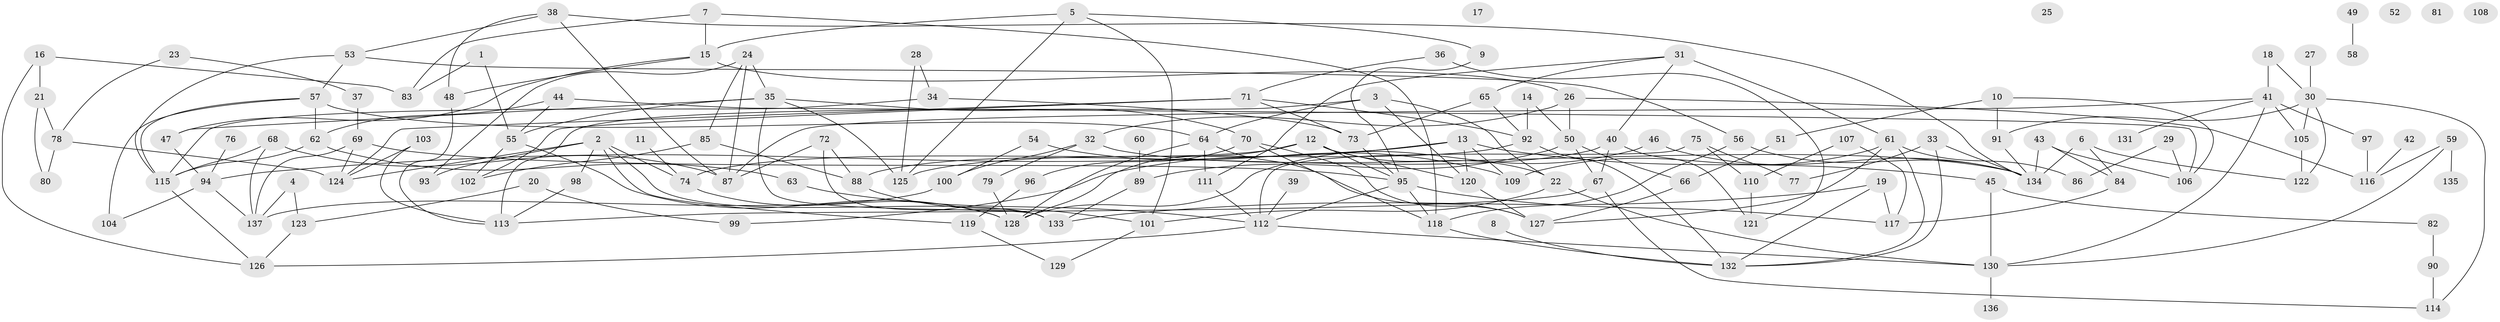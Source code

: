 // coarse degree distribution, {2: 0.16842105263157894, 6: 0.1368421052631579, 5: 0.08421052631578947, 3: 0.18947368421052632, 1: 0.09473684210526316, 4: 0.16842105263157894, 0: 0.06315789473684211, 7: 0.042105263157894736, 8: 0.031578947368421054, 12: 0.010526315789473684, 9: 0.010526315789473684}
// Generated by graph-tools (version 1.1) at 2025/23/03/03/25 07:23:27]
// undirected, 137 vertices, 220 edges
graph export_dot {
graph [start="1"]
  node [color=gray90,style=filled];
  1;
  2;
  3;
  4;
  5;
  6;
  7;
  8;
  9;
  10;
  11;
  12;
  13;
  14;
  15;
  16;
  17;
  18;
  19;
  20;
  21;
  22;
  23;
  24;
  25;
  26;
  27;
  28;
  29;
  30;
  31;
  32;
  33;
  34;
  35;
  36;
  37;
  38;
  39;
  40;
  41;
  42;
  43;
  44;
  45;
  46;
  47;
  48;
  49;
  50;
  51;
  52;
  53;
  54;
  55;
  56;
  57;
  58;
  59;
  60;
  61;
  62;
  63;
  64;
  65;
  66;
  67;
  68;
  69;
  70;
  71;
  72;
  73;
  74;
  75;
  76;
  77;
  78;
  79;
  80;
  81;
  82;
  83;
  84;
  85;
  86;
  87;
  88;
  89;
  90;
  91;
  92;
  93;
  94;
  95;
  96;
  97;
  98;
  99;
  100;
  101;
  102;
  103;
  104;
  105;
  106;
  107;
  108;
  109;
  110;
  111;
  112;
  113;
  114;
  115;
  116;
  117;
  118;
  119;
  120;
  121;
  122;
  123;
  124;
  125;
  126;
  127;
  128;
  129;
  130;
  131;
  132;
  133;
  134;
  135;
  136;
  137;
  1 -- 55;
  1 -- 83;
  2 -- 74;
  2 -- 93;
  2 -- 98;
  2 -- 119;
  2 -- 124;
  2 -- 133;
  3 -- 22;
  3 -- 64;
  3 -- 113;
  3 -- 120;
  4 -- 123;
  4 -- 137;
  5 -- 9;
  5 -- 15;
  5 -- 101;
  5 -- 125;
  6 -- 84;
  6 -- 122;
  6 -- 134;
  7 -- 15;
  7 -- 83;
  7 -- 118;
  8 -- 132;
  9 -- 95;
  10 -- 51;
  10 -- 91;
  10 -- 106;
  11 -- 74;
  12 -- 22;
  12 -- 74;
  12 -- 95;
  12 -- 120;
  12 -- 128;
  13 -- 45;
  13 -- 94;
  13 -- 99;
  13 -- 109;
  13 -- 120;
  14 -- 50;
  14 -- 92;
  15 -- 26;
  15 -- 47;
  15 -- 48;
  16 -- 21;
  16 -- 83;
  16 -- 126;
  18 -- 30;
  18 -- 41;
  19 -- 117;
  19 -- 132;
  19 -- 133;
  20 -- 99;
  20 -- 123;
  21 -- 78;
  21 -- 80;
  22 -- 101;
  22 -- 130;
  23 -- 37;
  23 -- 78;
  24 -- 35;
  24 -- 85;
  24 -- 87;
  24 -- 93;
  26 -- 32;
  26 -- 50;
  26 -- 116;
  27 -- 30;
  28 -- 34;
  28 -- 125;
  29 -- 86;
  29 -- 106;
  30 -- 91;
  30 -- 105;
  30 -- 114;
  30 -- 122;
  31 -- 40;
  31 -- 61;
  31 -- 65;
  31 -- 111;
  32 -- 79;
  32 -- 100;
  32 -- 134;
  33 -- 77;
  33 -- 132;
  33 -- 134;
  34 -- 73;
  34 -- 115;
  35 -- 47;
  35 -- 55;
  35 -- 70;
  35 -- 125;
  35 -- 133;
  36 -- 71;
  36 -- 121;
  37 -- 69;
  38 -- 48;
  38 -- 53;
  38 -- 87;
  38 -- 134;
  39 -- 112;
  40 -- 67;
  40 -- 88;
  40 -- 121;
  41 -- 87;
  41 -- 97;
  41 -- 105;
  41 -- 130;
  41 -- 131;
  42 -- 116;
  43 -- 84;
  43 -- 106;
  43 -- 134;
  44 -- 55;
  44 -- 62;
  44 -- 106;
  45 -- 82;
  45 -- 130;
  46 -- 128;
  46 -- 134;
  47 -- 94;
  48 -- 113;
  49 -- 58;
  50 -- 66;
  50 -- 67;
  50 -- 89;
  51 -- 66;
  53 -- 56;
  53 -- 57;
  53 -- 115;
  54 -- 100;
  54 -- 109;
  55 -- 102;
  55 -- 128;
  56 -- 118;
  56 -- 134;
  57 -- 62;
  57 -- 64;
  57 -- 104;
  57 -- 115;
  59 -- 116;
  59 -- 130;
  59 -- 135;
  60 -- 89;
  61 -- 86;
  61 -- 109;
  61 -- 127;
  61 -- 132;
  62 -- 63;
  62 -- 115;
  63 -- 112;
  64 -- 111;
  64 -- 127;
  64 -- 128;
  65 -- 73;
  65 -- 92;
  66 -- 127;
  67 -- 113;
  67 -- 114;
  68 -- 87;
  68 -- 115;
  68 -- 137;
  69 -- 95;
  69 -- 124;
  69 -- 137;
  70 -- 96;
  70 -- 118;
  70 -- 127;
  71 -- 73;
  71 -- 92;
  71 -- 102;
  71 -- 124;
  72 -- 87;
  72 -- 88;
  72 -- 133;
  73 -- 95;
  74 -- 128;
  75 -- 77;
  75 -- 110;
  75 -- 112;
  76 -- 94;
  78 -- 80;
  78 -- 124;
  79 -- 128;
  82 -- 90;
  84 -- 117;
  85 -- 88;
  85 -- 102;
  88 -- 101;
  89 -- 133;
  90 -- 114;
  91 -- 134;
  92 -- 125;
  92 -- 132;
  94 -- 104;
  94 -- 137;
  95 -- 112;
  95 -- 117;
  95 -- 118;
  96 -- 119;
  97 -- 116;
  98 -- 113;
  100 -- 137;
  101 -- 129;
  103 -- 113;
  103 -- 124;
  105 -- 122;
  107 -- 110;
  107 -- 117;
  110 -- 121;
  111 -- 112;
  112 -- 126;
  112 -- 130;
  115 -- 126;
  118 -- 132;
  119 -- 129;
  120 -- 127;
  123 -- 126;
  130 -- 136;
}
